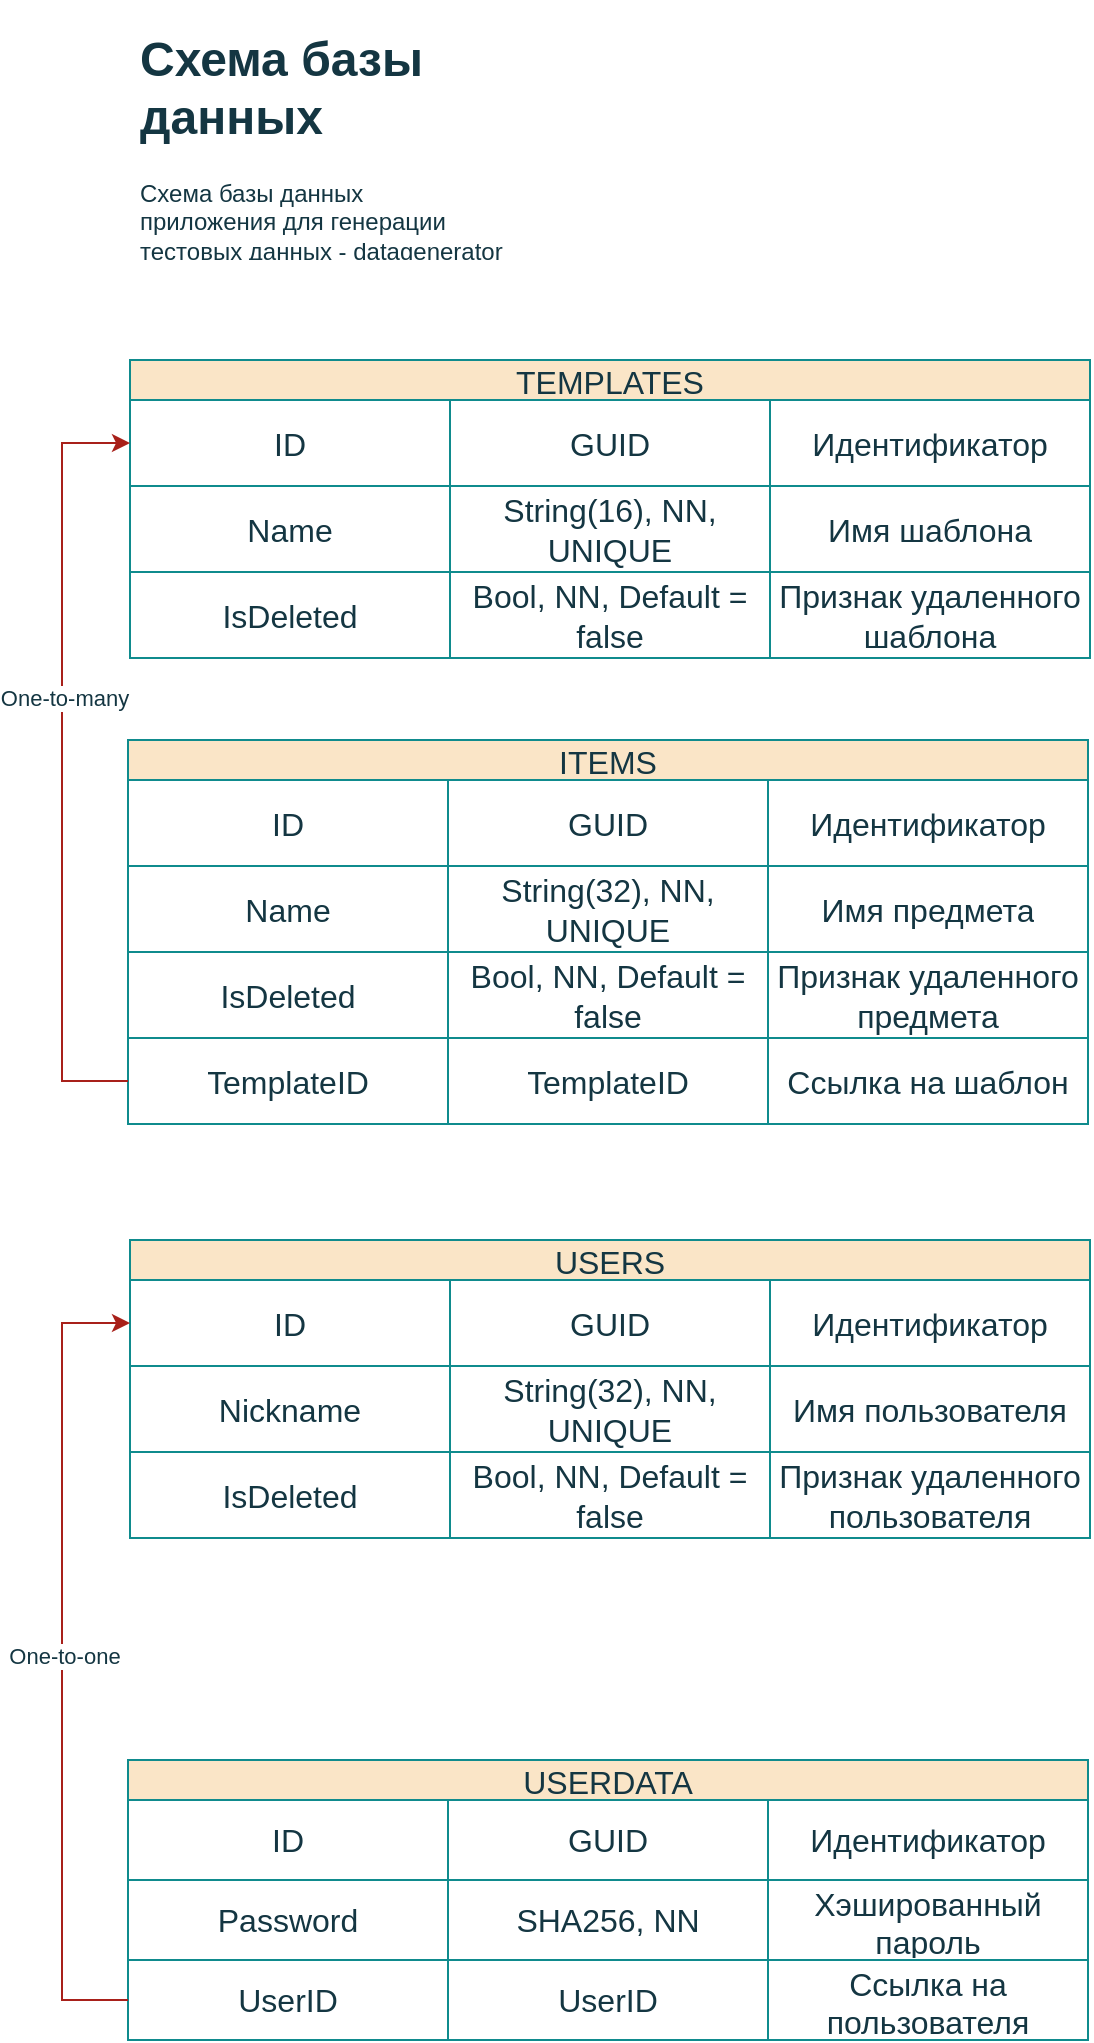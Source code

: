 <mxfile version="22.0.3" type="device">
  <diagram name="Страница — 1" id="3MIix4i26Snp70aeeRVs">
    <mxGraphModel dx="1232" dy="1180" grid="1" gridSize="10" guides="1" tooltips="1" connect="1" arrows="1" fold="1" page="1" pageScale="1" pageWidth="827" pageHeight="1169" math="0" shadow="0">
      <root>
        <mxCell id="0" />
        <mxCell id="1" parent="0" />
        <mxCell id="1liDR9eC_REmD_EENOLi-1" value="&lt;h1&gt;Схема базы данных&lt;/h1&gt;&lt;p&gt;Схема базы данных приложения для генерации тестовых данных - datagenerator&lt;/p&gt;" style="text;html=1;strokeColor=none;fillColor=none;spacing=5;spacingTop=-20;whiteSpace=wrap;overflow=hidden;rounded=0;labelBackgroundColor=none;fontColor=#143642;" parent="1" vertex="1">
          <mxGeometry x="174" y="30" width="190" height="120" as="geometry" />
        </mxCell>
        <mxCell id="1liDR9eC_REmD_EENOLi-2" value="TEMPLATES" style="shape=table;startSize=20;container=1;collapsible=0;childLayout=tableLayout;strokeColor=#0F8B8D;fontSize=16;labelBackgroundColor=none;fillColor=#FAE5C7;fontColor=#143642;" parent="1" vertex="1">
          <mxGeometry x="174" y="200" width="480" height="149" as="geometry" />
        </mxCell>
        <mxCell id="1liDR9eC_REmD_EENOLi-3" value="" style="shape=tableRow;horizontal=0;startSize=0;swimlaneHead=0;swimlaneBody=0;strokeColor=#0F8B8D;top=0;left=0;bottom=0;right=0;collapsible=0;dropTarget=0;fillColor=none;points=[[0,0.5],[1,0.5]];portConstraint=eastwest;fontSize=16;labelBackgroundColor=none;fontColor=#143642;" parent="1liDR9eC_REmD_EENOLi-2" vertex="1">
          <mxGeometry y="20" width="480" height="43" as="geometry" />
        </mxCell>
        <mxCell id="1liDR9eC_REmD_EENOLi-4" value="ID" style="shape=partialRectangle;html=1;whiteSpace=wrap;connectable=0;strokeColor=#0F8B8D;overflow=hidden;fillColor=none;top=0;left=0;bottom=0;right=0;pointerEvents=1;fontSize=16;labelBackgroundColor=none;fontColor=#143642;" parent="1liDR9eC_REmD_EENOLi-3" vertex="1">
          <mxGeometry width="160" height="43" as="geometry">
            <mxRectangle width="160" height="43" as="alternateBounds" />
          </mxGeometry>
        </mxCell>
        <mxCell id="1liDR9eC_REmD_EENOLi-5" value="GUID" style="shape=partialRectangle;html=1;whiteSpace=wrap;connectable=0;strokeColor=#0F8B8D;overflow=hidden;fillColor=none;top=0;left=0;bottom=0;right=0;pointerEvents=1;fontSize=16;labelBackgroundColor=none;fontColor=#143642;" parent="1liDR9eC_REmD_EENOLi-3" vertex="1">
          <mxGeometry x="160" width="160" height="43" as="geometry">
            <mxRectangle width="160" height="43" as="alternateBounds" />
          </mxGeometry>
        </mxCell>
        <mxCell id="1liDR9eC_REmD_EENOLi-6" value="Идентификатор" style="shape=partialRectangle;html=1;whiteSpace=wrap;connectable=0;strokeColor=#0F8B8D;overflow=hidden;fillColor=none;top=0;left=0;bottom=0;right=0;pointerEvents=1;fontSize=16;labelBackgroundColor=none;fontColor=#143642;" parent="1liDR9eC_REmD_EENOLi-3" vertex="1">
          <mxGeometry x="320" width="160" height="43" as="geometry">
            <mxRectangle width="160" height="43" as="alternateBounds" />
          </mxGeometry>
        </mxCell>
        <mxCell id="1liDR9eC_REmD_EENOLi-7" style="shape=tableRow;horizontal=0;startSize=0;swimlaneHead=0;swimlaneBody=0;strokeColor=#0F8B8D;top=0;left=0;bottom=0;right=0;collapsible=0;dropTarget=0;fillColor=none;points=[[0,0.5],[1,0.5]];portConstraint=eastwest;fontSize=16;labelBackgroundColor=none;fontColor=#143642;" parent="1liDR9eC_REmD_EENOLi-2" vertex="1">
          <mxGeometry y="63" width="480" height="43" as="geometry" />
        </mxCell>
        <mxCell id="1liDR9eC_REmD_EENOLi-8" value="Name" style="shape=partialRectangle;html=1;whiteSpace=wrap;connectable=0;strokeColor=#0F8B8D;overflow=hidden;fillColor=none;top=0;left=0;bottom=0;right=0;pointerEvents=1;fontSize=16;labelBackgroundColor=none;fontColor=#143642;" parent="1liDR9eC_REmD_EENOLi-7" vertex="1">
          <mxGeometry width="160" height="43" as="geometry">
            <mxRectangle width="160" height="43" as="alternateBounds" />
          </mxGeometry>
        </mxCell>
        <mxCell id="1liDR9eC_REmD_EENOLi-9" value="String(16), NN, UNIQUE" style="shape=partialRectangle;html=1;whiteSpace=wrap;connectable=0;strokeColor=#0F8B8D;overflow=hidden;fillColor=none;top=0;left=0;bottom=0;right=0;pointerEvents=1;fontSize=16;labelBackgroundColor=none;fontColor=#143642;" parent="1liDR9eC_REmD_EENOLi-7" vertex="1">
          <mxGeometry x="160" width="160" height="43" as="geometry">
            <mxRectangle width="160" height="43" as="alternateBounds" />
          </mxGeometry>
        </mxCell>
        <mxCell id="1liDR9eC_REmD_EENOLi-10" value="Имя шаблона" style="shape=partialRectangle;html=1;whiteSpace=wrap;connectable=0;strokeColor=#0F8B8D;overflow=hidden;fillColor=none;top=0;left=0;bottom=0;right=0;pointerEvents=1;fontSize=16;labelBackgroundColor=none;fontColor=#143642;" parent="1liDR9eC_REmD_EENOLi-7" vertex="1">
          <mxGeometry x="320" width="160" height="43" as="geometry">
            <mxRectangle width="160" height="43" as="alternateBounds" />
          </mxGeometry>
        </mxCell>
        <mxCell id="1liDR9eC_REmD_EENOLi-24" style="shape=tableRow;horizontal=0;startSize=0;swimlaneHead=0;swimlaneBody=0;strokeColor=#0F8B8D;top=0;left=0;bottom=0;right=0;collapsible=0;dropTarget=0;fillColor=none;points=[[0,0.5],[1,0.5]];portConstraint=eastwest;fontSize=16;labelBackgroundColor=none;fontColor=#143642;" parent="1liDR9eC_REmD_EENOLi-2" vertex="1">
          <mxGeometry y="106" width="480" height="43" as="geometry" />
        </mxCell>
        <mxCell id="1liDR9eC_REmD_EENOLi-25" value="IsDeleted" style="shape=partialRectangle;html=1;whiteSpace=wrap;connectable=0;strokeColor=#0F8B8D;overflow=hidden;fillColor=none;top=0;left=0;bottom=0;right=0;pointerEvents=1;fontSize=16;labelBackgroundColor=none;fontColor=#143642;" parent="1liDR9eC_REmD_EENOLi-24" vertex="1">
          <mxGeometry width="160" height="43" as="geometry">
            <mxRectangle width="160" height="43" as="alternateBounds" />
          </mxGeometry>
        </mxCell>
        <mxCell id="1liDR9eC_REmD_EENOLi-26" value="Bool, NN, Default = false" style="shape=partialRectangle;html=1;whiteSpace=wrap;connectable=0;strokeColor=#0F8B8D;overflow=hidden;fillColor=none;top=0;left=0;bottom=0;right=0;pointerEvents=1;fontSize=16;labelBackgroundColor=none;fontColor=#143642;" parent="1liDR9eC_REmD_EENOLi-24" vertex="1">
          <mxGeometry x="160" width="160" height="43" as="geometry">
            <mxRectangle width="160" height="43" as="alternateBounds" />
          </mxGeometry>
        </mxCell>
        <mxCell id="1liDR9eC_REmD_EENOLi-27" value="Признак удаленного шаблона" style="shape=partialRectangle;html=1;whiteSpace=wrap;connectable=0;strokeColor=#0F8B8D;overflow=hidden;fillColor=none;top=0;left=0;bottom=0;right=0;pointerEvents=1;fontSize=16;labelBackgroundColor=none;fontColor=#143642;" parent="1liDR9eC_REmD_EENOLi-24" vertex="1">
          <mxGeometry x="320" width="160" height="43" as="geometry">
            <mxRectangle width="160" height="43" as="alternateBounds" />
          </mxGeometry>
        </mxCell>
        <mxCell id="1liDR9eC_REmD_EENOLi-11" value="ITEMS" style="shape=table;startSize=20;container=1;collapsible=0;childLayout=tableLayout;strokeColor=#0F8B8D;fontSize=16;labelBackgroundColor=none;fillColor=#FAE5C7;fontColor=#143642;" parent="1" vertex="1">
          <mxGeometry x="173" y="390" width="480" height="192" as="geometry" />
        </mxCell>
        <mxCell id="1liDR9eC_REmD_EENOLi-12" value="" style="shape=tableRow;horizontal=0;startSize=0;swimlaneHead=0;swimlaneBody=0;strokeColor=#0F8B8D;top=0;left=0;bottom=0;right=0;collapsible=0;dropTarget=0;fillColor=none;points=[[0,0.5],[1,0.5]];portConstraint=eastwest;fontSize=16;labelBackgroundColor=none;fontColor=#143642;" parent="1liDR9eC_REmD_EENOLi-11" vertex="1">
          <mxGeometry y="20" width="480" height="43" as="geometry" />
        </mxCell>
        <mxCell id="1liDR9eC_REmD_EENOLi-13" value="ID" style="shape=partialRectangle;html=1;whiteSpace=wrap;connectable=0;strokeColor=#0F8B8D;overflow=hidden;fillColor=none;top=0;left=0;bottom=0;right=0;pointerEvents=1;fontSize=16;labelBackgroundColor=none;fontColor=#143642;" parent="1liDR9eC_REmD_EENOLi-12" vertex="1">
          <mxGeometry width="160" height="43" as="geometry">
            <mxRectangle width="160" height="43" as="alternateBounds" />
          </mxGeometry>
        </mxCell>
        <mxCell id="1liDR9eC_REmD_EENOLi-14" value="GUID" style="shape=partialRectangle;html=1;whiteSpace=wrap;connectable=0;strokeColor=#0F8B8D;overflow=hidden;fillColor=none;top=0;left=0;bottom=0;right=0;pointerEvents=1;fontSize=16;labelBackgroundColor=none;fontColor=#143642;" parent="1liDR9eC_REmD_EENOLi-12" vertex="1">
          <mxGeometry x="160" width="160" height="43" as="geometry">
            <mxRectangle width="160" height="43" as="alternateBounds" />
          </mxGeometry>
        </mxCell>
        <mxCell id="1liDR9eC_REmD_EENOLi-15" value="Идентификатор" style="shape=partialRectangle;html=1;whiteSpace=wrap;connectable=0;strokeColor=#0F8B8D;overflow=hidden;fillColor=none;top=0;left=0;bottom=0;right=0;pointerEvents=1;fontSize=16;labelBackgroundColor=none;fontColor=#143642;" parent="1liDR9eC_REmD_EENOLi-12" vertex="1">
          <mxGeometry x="320" width="160" height="43" as="geometry">
            <mxRectangle width="160" height="43" as="alternateBounds" />
          </mxGeometry>
        </mxCell>
        <mxCell id="1liDR9eC_REmD_EENOLi-16" style="shape=tableRow;horizontal=0;startSize=0;swimlaneHead=0;swimlaneBody=0;strokeColor=#0F8B8D;top=0;left=0;bottom=0;right=0;collapsible=0;dropTarget=0;fillColor=none;points=[[0,0.5],[1,0.5]];portConstraint=eastwest;fontSize=16;labelBackgroundColor=none;fontColor=#143642;" parent="1liDR9eC_REmD_EENOLi-11" vertex="1">
          <mxGeometry y="63" width="480" height="43" as="geometry" />
        </mxCell>
        <mxCell id="1liDR9eC_REmD_EENOLi-17" value="Name" style="shape=partialRectangle;html=1;whiteSpace=wrap;connectable=0;strokeColor=#0F8B8D;overflow=hidden;fillColor=none;top=0;left=0;bottom=0;right=0;pointerEvents=1;fontSize=16;labelBackgroundColor=none;fontColor=#143642;" parent="1liDR9eC_REmD_EENOLi-16" vertex="1">
          <mxGeometry width="160" height="43" as="geometry">
            <mxRectangle width="160" height="43" as="alternateBounds" />
          </mxGeometry>
        </mxCell>
        <mxCell id="1liDR9eC_REmD_EENOLi-18" value="String(32), NN, UNIQUE" style="shape=partialRectangle;html=1;whiteSpace=wrap;connectable=0;strokeColor=#0F8B8D;overflow=hidden;fillColor=none;top=0;left=0;bottom=0;right=0;pointerEvents=1;fontSize=16;labelBackgroundColor=none;fontColor=#143642;" parent="1liDR9eC_REmD_EENOLi-16" vertex="1">
          <mxGeometry x="160" width="160" height="43" as="geometry">
            <mxRectangle width="160" height="43" as="alternateBounds" />
          </mxGeometry>
        </mxCell>
        <mxCell id="1liDR9eC_REmD_EENOLi-19" value="Имя предмета" style="shape=partialRectangle;html=1;whiteSpace=wrap;connectable=0;strokeColor=#0F8B8D;overflow=hidden;fillColor=none;top=0;left=0;bottom=0;right=0;pointerEvents=1;fontSize=16;labelBackgroundColor=none;fontColor=#143642;" parent="1liDR9eC_REmD_EENOLi-16" vertex="1">
          <mxGeometry x="320" width="160" height="43" as="geometry">
            <mxRectangle width="160" height="43" as="alternateBounds" />
          </mxGeometry>
        </mxCell>
        <mxCell id="1liDR9eC_REmD_EENOLi-20" style="shape=tableRow;horizontal=0;startSize=0;swimlaneHead=0;swimlaneBody=0;strokeColor=#0F8B8D;top=0;left=0;bottom=0;right=0;collapsible=0;dropTarget=0;fillColor=none;points=[[0,0.5],[1,0.5]];portConstraint=eastwest;fontSize=16;labelBackgroundColor=none;fontColor=#143642;" parent="1liDR9eC_REmD_EENOLi-11" vertex="1">
          <mxGeometry y="106" width="480" height="43" as="geometry" />
        </mxCell>
        <mxCell id="1liDR9eC_REmD_EENOLi-21" value="IsDeleted" style="shape=partialRectangle;html=1;whiteSpace=wrap;connectable=0;strokeColor=#0F8B8D;overflow=hidden;fillColor=none;top=0;left=0;bottom=0;right=0;pointerEvents=1;fontSize=16;labelBackgroundColor=none;fontColor=#143642;" parent="1liDR9eC_REmD_EENOLi-20" vertex="1">
          <mxGeometry width="160" height="43" as="geometry">
            <mxRectangle width="160" height="43" as="alternateBounds" />
          </mxGeometry>
        </mxCell>
        <mxCell id="1liDR9eC_REmD_EENOLi-22" value="Bool, NN, Default = false" style="shape=partialRectangle;html=1;whiteSpace=wrap;connectable=0;strokeColor=#0F8B8D;overflow=hidden;fillColor=none;top=0;left=0;bottom=0;right=0;pointerEvents=1;fontSize=16;labelBackgroundColor=none;fontColor=#143642;" parent="1liDR9eC_REmD_EENOLi-20" vertex="1">
          <mxGeometry x="160" width="160" height="43" as="geometry">
            <mxRectangle width="160" height="43" as="alternateBounds" />
          </mxGeometry>
        </mxCell>
        <mxCell id="1liDR9eC_REmD_EENOLi-23" value="Признак удаленного предмета" style="shape=partialRectangle;html=1;whiteSpace=wrap;connectable=0;strokeColor=#0F8B8D;overflow=hidden;fillColor=none;top=0;left=0;bottom=0;right=0;pointerEvents=1;fontSize=16;labelBackgroundColor=none;fontColor=#143642;" parent="1liDR9eC_REmD_EENOLi-20" vertex="1">
          <mxGeometry x="320" width="160" height="43" as="geometry">
            <mxRectangle width="160" height="43" as="alternateBounds" />
          </mxGeometry>
        </mxCell>
        <mxCell id="1liDR9eC_REmD_EENOLi-28" style="shape=tableRow;horizontal=0;startSize=0;swimlaneHead=0;swimlaneBody=0;strokeColor=#0F8B8D;top=0;left=0;bottom=0;right=0;collapsible=0;dropTarget=0;fillColor=none;points=[[0,0.5],[1,0.5]];portConstraint=eastwest;fontSize=16;labelBackgroundColor=none;fontColor=#143642;" parent="1liDR9eC_REmD_EENOLi-11" vertex="1">
          <mxGeometry y="149" width="480" height="43" as="geometry" />
        </mxCell>
        <mxCell id="1liDR9eC_REmD_EENOLi-29" value="TemplateID" style="shape=partialRectangle;html=1;whiteSpace=wrap;connectable=0;strokeColor=#0F8B8D;overflow=hidden;fillColor=none;top=0;left=0;bottom=0;right=0;pointerEvents=1;fontSize=16;labelBackgroundColor=none;fontColor=#143642;" parent="1liDR9eC_REmD_EENOLi-28" vertex="1">
          <mxGeometry width="160" height="43" as="geometry">
            <mxRectangle width="160" height="43" as="alternateBounds" />
          </mxGeometry>
        </mxCell>
        <mxCell id="1liDR9eC_REmD_EENOLi-30" value="TemplateID" style="shape=partialRectangle;html=1;whiteSpace=wrap;connectable=0;strokeColor=#0F8B8D;overflow=hidden;fillColor=none;top=0;left=0;bottom=0;right=0;pointerEvents=1;fontSize=16;labelBackgroundColor=none;fontColor=#143642;" parent="1liDR9eC_REmD_EENOLi-28" vertex="1">
          <mxGeometry x="160" width="160" height="43" as="geometry">
            <mxRectangle width="160" height="43" as="alternateBounds" />
          </mxGeometry>
        </mxCell>
        <mxCell id="1liDR9eC_REmD_EENOLi-31" value="Ссылка на шаблон" style="shape=partialRectangle;html=1;whiteSpace=wrap;connectable=0;strokeColor=#0F8B8D;overflow=hidden;fillColor=none;top=0;left=0;bottom=0;right=0;pointerEvents=1;fontSize=16;labelBackgroundColor=none;fontColor=#143642;" parent="1liDR9eC_REmD_EENOLi-28" vertex="1">
          <mxGeometry x="320" width="160" height="43" as="geometry">
            <mxRectangle width="160" height="43" as="alternateBounds" />
          </mxGeometry>
        </mxCell>
        <mxCell id="1liDR9eC_REmD_EENOLi-32" style="edgeStyle=orthogonalEdgeStyle;rounded=0;orthogonalLoop=1;jettySize=auto;html=1;entryX=0;entryY=0.5;entryDx=0;entryDy=0;strokeColor=#A8201A;fontColor=#143642;fillColor=#FAE5C7;exitX=0;exitY=0.5;exitDx=0;exitDy=0;" parent="1" source="1liDR9eC_REmD_EENOLi-28" target="1liDR9eC_REmD_EENOLi-3" edge="1">
          <mxGeometry relative="1" as="geometry">
            <Array as="points">
              <mxPoint x="140" y="561" />
              <mxPoint x="140" y="242" />
            </Array>
          </mxGeometry>
        </mxCell>
        <mxCell id="1liDR9eC_REmD_EENOLi-33" value="One-to-many" style="edgeLabel;html=1;align=center;verticalAlign=middle;resizable=0;points=[];fontColor=#143642;" parent="1liDR9eC_REmD_EENOLi-32" vertex="1" connectable="0">
          <mxGeometry x="0.163" y="-1" relative="1" as="geometry">
            <mxPoint as="offset" />
          </mxGeometry>
        </mxCell>
        <mxCell id="1liDR9eC_REmD_EENOLi-34" value="USERS" style="shape=table;startSize=20;container=1;collapsible=0;childLayout=tableLayout;strokeColor=#0F8B8D;fontSize=16;labelBackgroundColor=none;fillColor=#FAE5C7;fontColor=#143642;" parent="1" vertex="1">
          <mxGeometry x="174" y="640" width="480" height="149" as="geometry" />
        </mxCell>
        <mxCell id="1liDR9eC_REmD_EENOLi-35" value="" style="shape=tableRow;horizontal=0;startSize=0;swimlaneHead=0;swimlaneBody=0;strokeColor=#0F8B8D;top=0;left=0;bottom=0;right=0;collapsible=0;dropTarget=0;fillColor=none;points=[[0,0.5],[1,0.5]];portConstraint=eastwest;fontSize=16;labelBackgroundColor=none;fontColor=#143642;" parent="1liDR9eC_REmD_EENOLi-34" vertex="1">
          <mxGeometry y="20" width="480" height="43" as="geometry" />
        </mxCell>
        <mxCell id="1liDR9eC_REmD_EENOLi-36" value="ID" style="shape=partialRectangle;html=1;whiteSpace=wrap;connectable=0;strokeColor=#0F8B8D;overflow=hidden;fillColor=none;top=0;left=0;bottom=0;right=0;pointerEvents=1;fontSize=16;labelBackgroundColor=none;fontColor=#143642;" parent="1liDR9eC_REmD_EENOLi-35" vertex="1">
          <mxGeometry width="160" height="43" as="geometry">
            <mxRectangle width="160" height="43" as="alternateBounds" />
          </mxGeometry>
        </mxCell>
        <mxCell id="1liDR9eC_REmD_EENOLi-37" value="GUID" style="shape=partialRectangle;html=1;whiteSpace=wrap;connectable=0;strokeColor=#0F8B8D;overflow=hidden;fillColor=none;top=0;left=0;bottom=0;right=0;pointerEvents=1;fontSize=16;labelBackgroundColor=none;fontColor=#143642;" parent="1liDR9eC_REmD_EENOLi-35" vertex="1">
          <mxGeometry x="160" width="160" height="43" as="geometry">
            <mxRectangle width="160" height="43" as="alternateBounds" />
          </mxGeometry>
        </mxCell>
        <mxCell id="1liDR9eC_REmD_EENOLi-38" value="Идентификатор" style="shape=partialRectangle;html=1;whiteSpace=wrap;connectable=0;strokeColor=#0F8B8D;overflow=hidden;fillColor=none;top=0;left=0;bottom=0;right=0;pointerEvents=1;fontSize=16;labelBackgroundColor=none;fontColor=#143642;" parent="1liDR9eC_REmD_EENOLi-35" vertex="1">
          <mxGeometry x="320" width="160" height="43" as="geometry">
            <mxRectangle width="160" height="43" as="alternateBounds" />
          </mxGeometry>
        </mxCell>
        <mxCell id="1liDR9eC_REmD_EENOLi-59" style="shape=tableRow;horizontal=0;startSize=0;swimlaneHead=0;swimlaneBody=0;strokeColor=#0F8B8D;top=0;left=0;bottom=0;right=0;collapsible=0;dropTarget=0;fillColor=none;points=[[0,0.5],[1,0.5]];portConstraint=eastwest;fontSize=16;labelBackgroundColor=none;fontColor=#143642;" parent="1liDR9eC_REmD_EENOLi-34" vertex="1">
          <mxGeometry y="63" width="480" height="43" as="geometry" />
        </mxCell>
        <mxCell id="1liDR9eC_REmD_EENOLi-60" value="Nickname" style="shape=partialRectangle;html=1;whiteSpace=wrap;connectable=0;strokeColor=#0F8B8D;overflow=hidden;fillColor=none;top=0;left=0;bottom=0;right=0;pointerEvents=1;fontSize=16;labelBackgroundColor=none;fontColor=#143642;" parent="1liDR9eC_REmD_EENOLi-59" vertex="1">
          <mxGeometry width="160" height="43" as="geometry">
            <mxRectangle width="160" height="43" as="alternateBounds" />
          </mxGeometry>
        </mxCell>
        <mxCell id="1liDR9eC_REmD_EENOLi-61" value="String(32), NN, UNIQUE" style="shape=partialRectangle;html=1;whiteSpace=wrap;connectable=0;strokeColor=#0F8B8D;overflow=hidden;fillColor=none;top=0;left=0;bottom=0;right=0;pointerEvents=1;fontSize=16;labelBackgroundColor=none;fontColor=#143642;" parent="1liDR9eC_REmD_EENOLi-59" vertex="1">
          <mxGeometry x="160" width="160" height="43" as="geometry">
            <mxRectangle width="160" height="43" as="alternateBounds" />
          </mxGeometry>
        </mxCell>
        <mxCell id="1liDR9eC_REmD_EENOLi-62" value="Имя пользователя" style="shape=partialRectangle;html=1;whiteSpace=wrap;connectable=0;strokeColor=#0F8B8D;overflow=hidden;fillColor=none;top=0;left=0;bottom=0;right=0;pointerEvents=1;fontSize=16;labelBackgroundColor=none;fontColor=#143642;" parent="1liDR9eC_REmD_EENOLi-59" vertex="1">
          <mxGeometry x="320" width="160" height="43" as="geometry">
            <mxRectangle width="160" height="43" as="alternateBounds" />
          </mxGeometry>
        </mxCell>
        <mxCell id="1liDR9eC_REmD_EENOLi-63" style="shape=tableRow;horizontal=0;startSize=0;swimlaneHead=0;swimlaneBody=0;strokeColor=#0F8B8D;top=0;left=0;bottom=0;right=0;collapsible=0;dropTarget=0;fillColor=none;points=[[0,0.5],[1,0.5]];portConstraint=eastwest;fontSize=16;labelBackgroundColor=none;fontColor=#143642;" parent="1liDR9eC_REmD_EENOLi-34" vertex="1">
          <mxGeometry y="106" width="480" height="43" as="geometry" />
        </mxCell>
        <mxCell id="1liDR9eC_REmD_EENOLi-64" value="IsDeleted" style="shape=partialRectangle;html=1;whiteSpace=wrap;connectable=0;strokeColor=#0F8B8D;overflow=hidden;fillColor=none;top=0;left=0;bottom=0;right=0;pointerEvents=1;fontSize=16;labelBackgroundColor=none;fontColor=#143642;" parent="1liDR9eC_REmD_EENOLi-63" vertex="1">
          <mxGeometry width="160" height="43" as="geometry">
            <mxRectangle width="160" height="43" as="alternateBounds" />
          </mxGeometry>
        </mxCell>
        <mxCell id="1liDR9eC_REmD_EENOLi-65" value="Bool, NN, Default = false" style="shape=partialRectangle;html=1;whiteSpace=wrap;connectable=0;strokeColor=#0F8B8D;overflow=hidden;fillColor=none;top=0;left=0;bottom=0;right=0;pointerEvents=1;fontSize=16;labelBackgroundColor=none;fontColor=#143642;" parent="1liDR9eC_REmD_EENOLi-63" vertex="1">
          <mxGeometry x="160" width="160" height="43" as="geometry">
            <mxRectangle width="160" height="43" as="alternateBounds" />
          </mxGeometry>
        </mxCell>
        <mxCell id="1liDR9eC_REmD_EENOLi-66" value="Признак удаленного пользователя" style="shape=partialRectangle;html=1;whiteSpace=wrap;connectable=0;strokeColor=#0F8B8D;overflow=hidden;fillColor=none;top=0;left=0;bottom=0;right=0;pointerEvents=1;fontSize=16;labelBackgroundColor=none;fontColor=#143642;" parent="1liDR9eC_REmD_EENOLi-63" vertex="1">
          <mxGeometry x="320" width="160" height="43" as="geometry">
            <mxRectangle width="160" height="43" as="alternateBounds" />
          </mxGeometry>
        </mxCell>
        <mxCell id="1liDR9eC_REmD_EENOLi-72" value="USERDATA" style="shape=table;startSize=20;container=1;collapsible=0;childLayout=tableLayout;strokeColor=#0F8B8D;fontSize=16;labelBackgroundColor=none;fillColor=#FAE5C7;fontColor=#143642;" parent="1" vertex="1">
          <mxGeometry x="173" y="900" width="480" height="140.0" as="geometry" />
        </mxCell>
        <mxCell id="1liDR9eC_REmD_EENOLi-73" value="" style="shape=tableRow;horizontal=0;startSize=0;swimlaneHead=0;swimlaneBody=0;strokeColor=#0F8B8D;top=0;left=0;bottom=0;right=0;collapsible=0;dropTarget=0;fillColor=none;points=[[0,0.5],[1,0.5]];portConstraint=eastwest;fontSize=16;labelBackgroundColor=none;fontColor=#143642;" parent="1liDR9eC_REmD_EENOLi-72" vertex="1">
          <mxGeometry y="20" width="480" height="40" as="geometry" />
        </mxCell>
        <mxCell id="1liDR9eC_REmD_EENOLi-74" value="ID" style="shape=partialRectangle;html=1;whiteSpace=wrap;connectable=0;strokeColor=#0F8B8D;overflow=hidden;fillColor=none;top=0;left=0;bottom=0;right=0;pointerEvents=1;fontSize=16;labelBackgroundColor=none;fontColor=#143642;" parent="1liDR9eC_REmD_EENOLi-73" vertex="1">
          <mxGeometry width="160" height="40" as="geometry">
            <mxRectangle width="160" height="40" as="alternateBounds" />
          </mxGeometry>
        </mxCell>
        <mxCell id="1liDR9eC_REmD_EENOLi-75" value="GUID" style="shape=partialRectangle;html=1;whiteSpace=wrap;connectable=0;strokeColor=#0F8B8D;overflow=hidden;fillColor=none;top=0;left=0;bottom=0;right=0;pointerEvents=1;fontSize=16;labelBackgroundColor=none;fontColor=#143642;" parent="1liDR9eC_REmD_EENOLi-73" vertex="1">
          <mxGeometry x="160" width="160" height="40" as="geometry">
            <mxRectangle width="160" height="40" as="alternateBounds" />
          </mxGeometry>
        </mxCell>
        <mxCell id="1liDR9eC_REmD_EENOLi-76" value="Идентификатор" style="shape=partialRectangle;html=1;whiteSpace=wrap;connectable=0;strokeColor=#0F8B8D;overflow=hidden;fillColor=none;top=0;left=0;bottom=0;right=0;pointerEvents=1;fontSize=16;labelBackgroundColor=none;fontColor=#143642;" parent="1liDR9eC_REmD_EENOLi-73" vertex="1">
          <mxGeometry x="320" width="160" height="40" as="geometry">
            <mxRectangle width="160" height="40" as="alternateBounds" />
          </mxGeometry>
        </mxCell>
        <mxCell id="1liDR9eC_REmD_EENOLi-89" style="shape=tableRow;horizontal=0;startSize=0;swimlaneHead=0;swimlaneBody=0;strokeColor=#0F8B8D;top=0;left=0;bottom=0;right=0;collapsible=0;dropTarget=0;fillColor=none;points=[[0,0.5],[1,0.5]];portConstraint=eastwest;fontSize=16;labelBackgroundColor=none;fontColor=#143642;" parent="1liDR9eC_REmD_EENOLi-72" vertex="1">
          <mxGeometry y="60" width="480" height="40" as="geometry" />
        </mxCell>
        <mxCell id="1liDR9eC_REmD_EENOLi-90" value="Password" style="shape=partialRectangle;html=1;whiteSpace=wrap;connectable=0;strokeColor=#0F8B8D;overflow=hidden;fillColor=none;top=0;left=0;bottom=0;right=0;pointerEvents=1;fontSize=16;labelBackgroundColor=none;fontColor=#143642;" parent="1liDR9eC_REmD_EENOLi-89" vertex="1">
          <mxGeometry width="160" height="40" as="geometry">
            <mxRectangle width="160" height="40" as="alternateBounds" />
          </mxGeometry>
        </mxCell>
        <mxCell id="1liDR9eC_REmD_EENOLi-91" value="SHA256, NN" style="shape=partialRectangle;html=1;whiteSpace=wrap;connectable=0;strokeColor=#0F8B8D;overflow=hidden;fillColor=none;top=0;left=0;bottom=0;right=0;pointerEvents=1;fontSize=16;labelBackgroundColor=none;fontColor=#143642;" parent="1liDR9eC_REmD_EENOLi-89" vertex="1">
          <mxGeometry x="160" width="160" height="40" as="geometry">
            <mxRectangle width="160" height="40" as="alternateBounds" />
          </mxGeometry>
        </mxCell>
        <mxCell id="1liDR9eC_REmD_EENOLi-92" value="Хэшированный пароль" style="shape=partialRectangle;html=1;whiteSpace=wrap;connectable=0;strokeColor=#0F8B8D;overflow=hidden;fillColor=none;top=0;left=0;bottom=0;right=0;pointerEvents=1;fontSize=16;labelBackgroundColor=none;fontColor=#143642;" parent="1liDR9eC_REmD_EENOLi-89" vertex="1">
          <mxGeometry x="320" width="160" height="40" as="geometry">
            <mxRectangle width="160" height="40" as="alternateBounds" />
          </mxGeometry>
        </mxCell>
        <mxCell id="D8fxxYY6PsGkhau6NoBU-1" style="shape=tableRow;horizontal=0;startSize=0;swimlaneHead=0;swimlaneBody=0;strokeColor=#0F8B8D;top=0;left=0;bottom=0;right=0;collapsible=0;dropTarget=0;fillColor=none;points=[[0,0.5],[1,0.5]];portConstraint=eastwest;fontSize=16;labelBackgroundColor=none;fontColor=#143642;" vertex="1" parent="1liDR9eC_REmD_EENOLi-72">
          <mxGeometry y="100" width="480" height="40" as="geometry" />
        </mxCell>
        <mxCell id="D8fxxYY6PsGkhau6NoBU-2" value="UserID" style="shape=partialRectangle;html=1;whiteSpace=wrap;connectable=0;strokeColor=#0F8B8D;overflow=hidden;fillColor=none;top=0;left=0;bottom=0;right=0;pointerEvents=1;fontSize=16;labelBackgroundColor=none;fontColor=#143642;" vertex="1" parent="D8fxxYY6PsGkhau6NoBU-1">
          <mxGeometry width="160" height="40" as="geometry">
            <mxRectangle width="160" height="40" as="alternateBounds" />
          </mxGeometry>
        </mxCell>
        <mxCell id="D8fxxYY6PsGkhau6NoBU-3" value="UserID" style="shape=partialRectangle;html=1;whiteSpace=wrap;connectable=0;strokeColor=#0F8B8D;overflow=hidden;fillColor=none;top=0;left=0;bottom=0;right=0;pointerEvents=1;fontSize=16;labelBackgroundColor=none;fontColor=#143642;" vertex="1" parent="D8fxxYY6PsGkhau6NoBU-1">
          <mxGeometry x="160" width="160" height="40" as="geometry">
            <mxRectangle width="160" height="40" as="alternateBounds" />
          </mxGeometry>
        </mxCell>
        <mxCell id="D8fxxYY6PsGkhau6NoBU-4" value="Ссылка на пользователя" style="shape=partialRectangle;html=1;whiteSpace=wrap;connectable=0;strokeColor=#0F8B8D;overflow=hidden;fillColor=none;top=0;left=0;bottom=0;right=0;pointerEvents=1;fontSize=16;labelBackgroundColor=none;fontColor=#143642;" vertex="1" parent="D8fxxYY6PsGkhau6NoBU-1">
          <mxGeometry x="320" width="160" height="40" as="geometry">
            <mxRectangle width="160" height="40" as="alternateBounds" />
          </mxGeometry>
        </mxCell>
        <mxCell id="1liDR9eC_REmD_EENOLi-93" style="edgeStyle=orthogonalEdgeStyle;rounded=0;orthogonalLoop=1;jettySize=auto;html=1;entryX=0;entryY=0.5;entryDx=0;entryDy=0;strokeColor=#A8201A;fontColor=#143642;fillColor=#FAE5C7;" parent="1" source="1liDR9eC_REmD_EENOLi-67" target="1liDR9eC_REmD_EENOLi-73" edge="1">
          <mxGeometry relative="1" as="geometry">
            <Array as="points">
              <mxPoint x="140" y="824" />
              <mxPoint x="140" y="940" />
            </Array>
          </mxGeometry>
        </mxCell>
        <mxCell id="1liDR9eC_REmD_EENOLi-94" value="One-to-one" style="edgeLabel;html=1;align=center;verticalAlign=middle;resizable=0;points=[];fontColor=#143642;" parent="1liDR9eC_REmD_EENOLi-93" vertex="1" connectable="0">
          <mxGeometry x="0.009" relative="1" as="geometry">
            <mxPoint as="offset" />
          </mxGeometry>
        </mxCell>
        <mxCell id="D8fxxYY6PsGkhau6NoBU-6" style="edgeStyle=orthogonalEdgeStyle;shape=connector;rounded=0;orthogonalLoop=1;jettySize=auto;html=1;entryX=0;entryY=0.5;entryDx=0;entryDy=0;labelBackgroundColor=default;strokeColor=#A8201A;align=center;verticalAlign=middle;fontFamily=Helvetica;fontSize=11;fontColor=#143642;endArrow=classic;fillColor=#FAE5C7;exitX=0;exitY=0.5;exitDx=0;exitDy=0;" edge="1" parent="1" source="D8fxxYY6PsGkhau6NoBU-1" target="1liDR9eC_REmD_EENOLi-35">
          <mxGeometry relative="1" as="geometry">
            <Array as="points">
              <mxPoint x="140" y="1020" />
              <mxPoint x="140" y="682" />
            </Array>
          </mxGeometry>
        </mxCell>
        <mxCell id="D8fxxYY6PsGkhau6NoBU-7" value="One-to-one" style="edgeLabel;html=1;align=center;verticalAlign=middle;resizable=0;points=[];fontSize=11;fontFamily=Helvetica;fontColor=#143642;" vertex="1" connectable="0" parent="D8fxxYY6PsGkhau6NoBU-6">
          <mxGeometry x="0.011" y="-1" relative="1" as="geometry">
            <mxPoint as="offset" />
          </mxGeometry>
        </mxCell>
      </root>
    </mxGraphModel>
  </diagram>
</mxfile>
